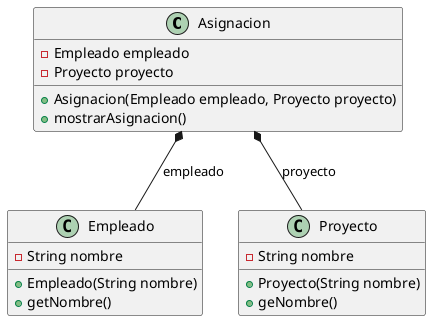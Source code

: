 @startuml

class Asignacion {
  -Empleado empleado
  -Proyecto proyecto
  +Asignacion(Empleado empleado, Proyecto proyecto)
  +mostrarAsignacion()
}

class Empleado {
  -String nombre
  +Empleado(String nombre)
  +getNombre()
}

class Proyecto {
  -String nombre
  +Proyecto(String nombre)
  +geNombre()
}


Asignacion *-- Empleado : "empleado"

Asignacion *-- Proyecto : "proyecto"

@enduml
